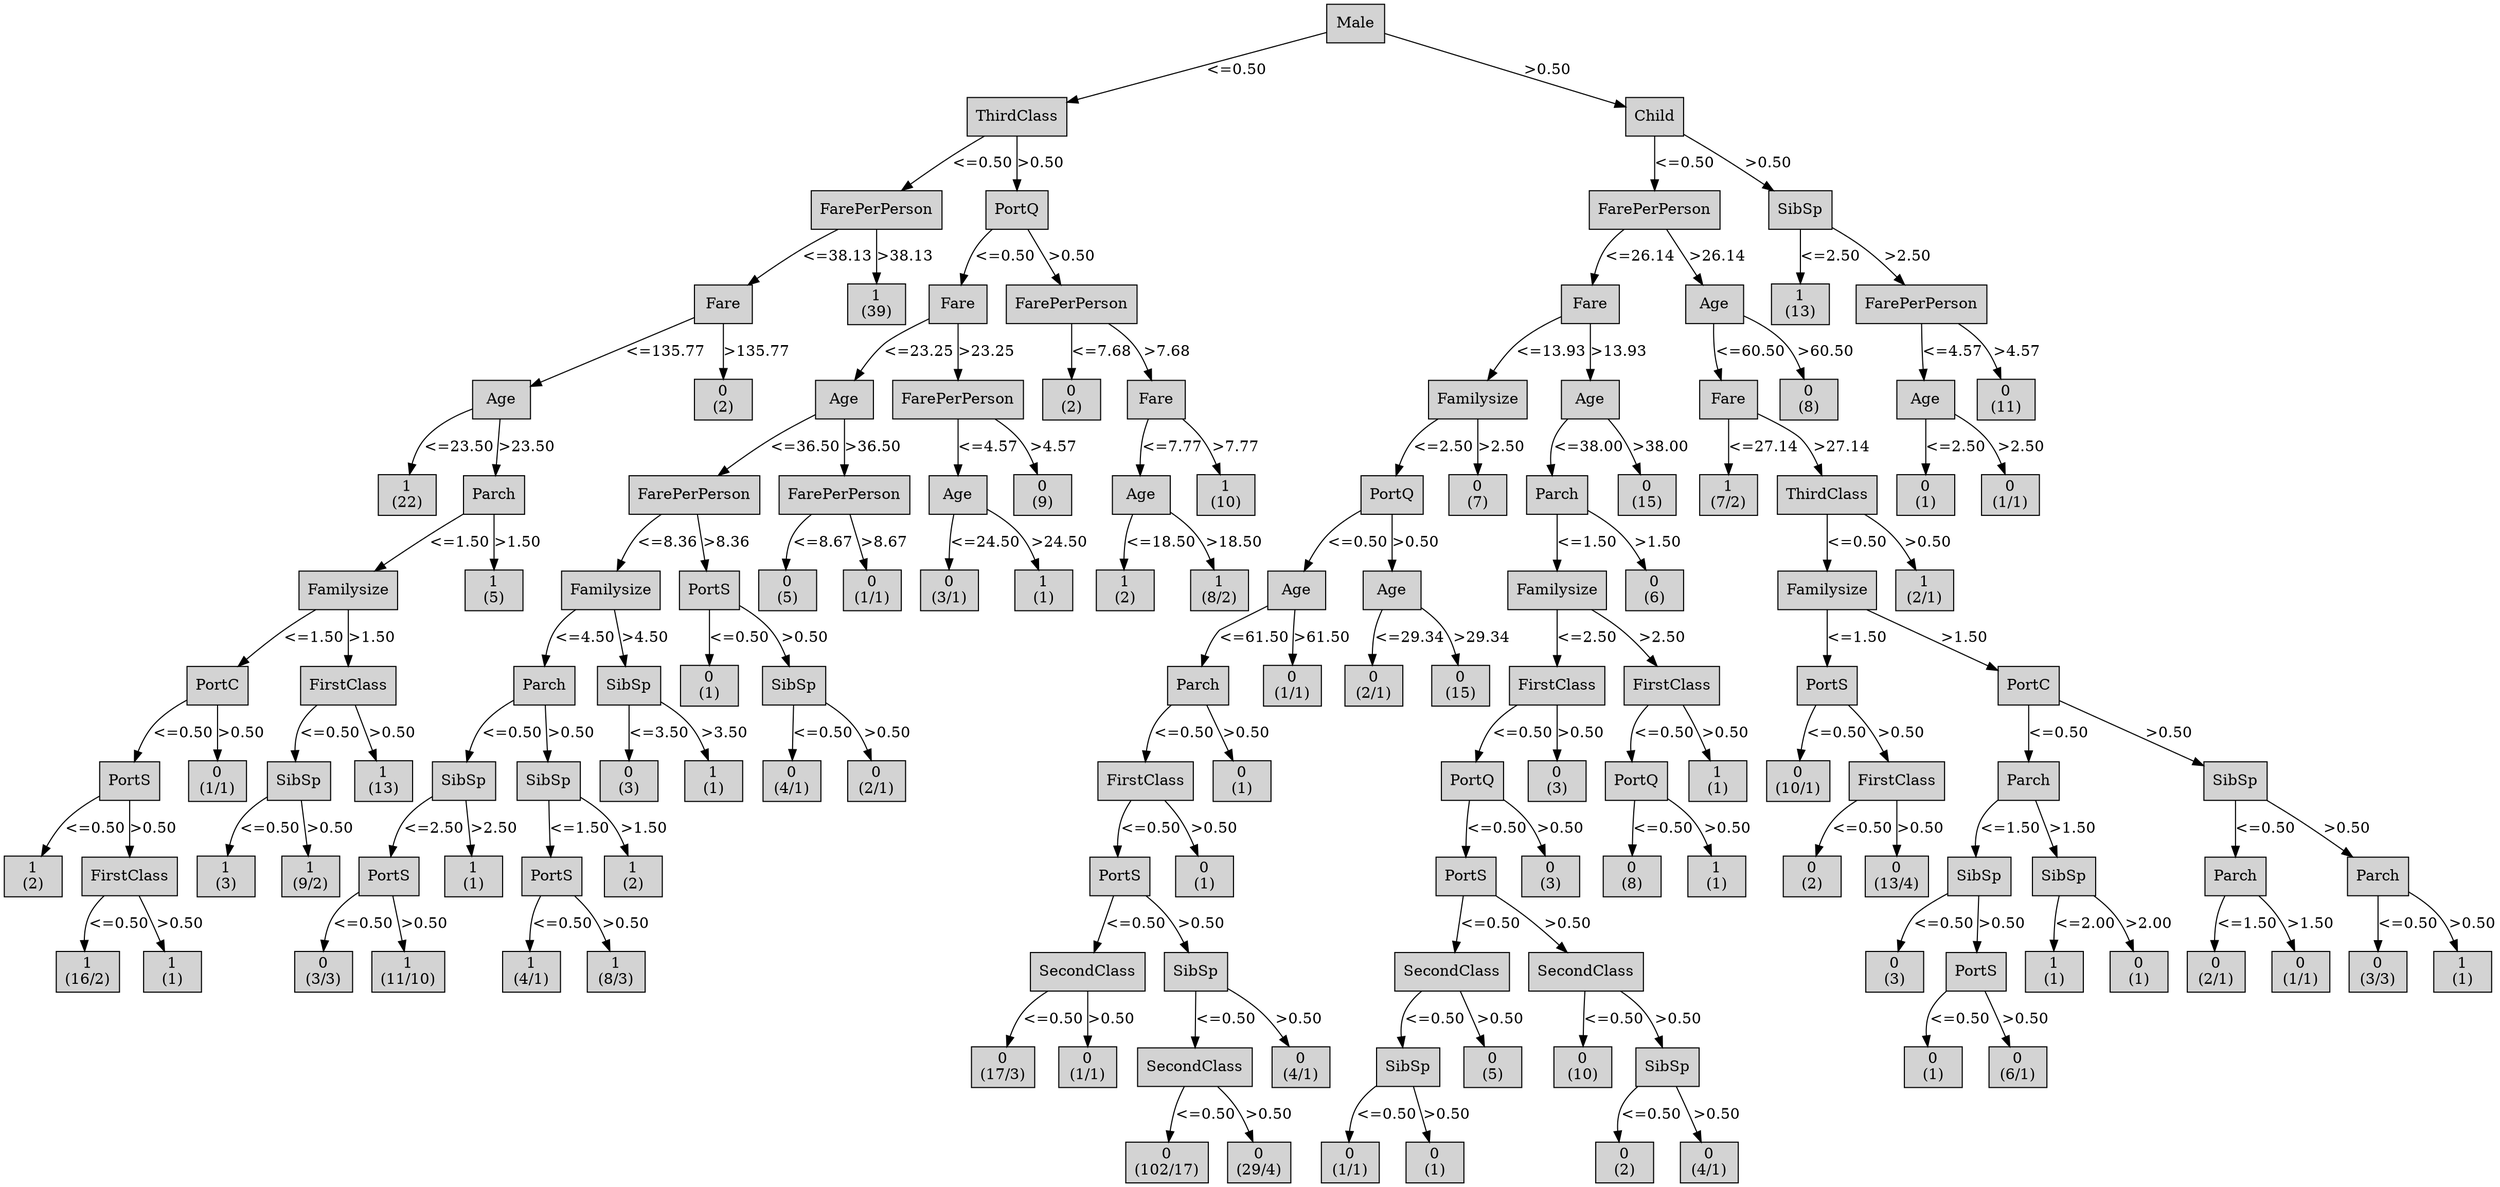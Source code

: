 digraph ID3_Tree {
"0" [shape=box, style=filled, label="Male
", weight=1]
"1" [shape=box, style=filled, label="ThirdClass
", weight=2]
0 -> 1 [ label = "<=0.50"];
"2" [shape=box, style=filled, label="FarePerPerson
", weight=3]
1 -> 2 [ label = "<=0.50"];
"3" [shape=box, style=filled, label="Fare
", weight=4]
2 -> 3 [ label = "<=38.13"];
"4" [shape=box, style=filled, label="Age
", weight=5]
3 -> 4 [ label = "<=135.77"];
"5" [shape=box, style=filled, label="1
(22)
", weight=6]
4 -> 5 [ label = "<=23.50"];
"6" [shape=box, style=filled, label="Parch
", weight=6]
4 -> 6 [ label = ">23.50"];
"7" [shape=box, style=filled, label="Familysize
", weight=7]
6 -> 7 [ label = "<=1.50"];
"8" [shape=box, style=filled, label="PortC
", weight=8]
7 -> 8 [ label = "<=1.50"];
"9" [shape=box, style=filled, label="PortS
", weight=9]
8 -> 9 [ label = "<=0.50"];
"10" [shape=box, style=filled, label="1
(2)
", weight=10]
9 -> 10 [ label = "<=0.50"];
"11" [shape=box, style=filled, label="FirstClass
", weight=10]
9 -> 11 [ label = ">0.50"];
"12" [shape=box, style=filled, label="1
(16/2)
", weight=11]
11 -> 12 [ label = "<=0.50"];
"13" [shape=box, style=filled, label="1
(1)
", weight=11]
11 -> 13 [ label = ">0.50"];
"14" [shape=box, style=filled, label="0
(1/1)
", weight=9]
8 -> 14 [ label = ">0.50"];
"15" [shape=box, style=filled, label="FirstClass
", weight=8]
7 -> 15 [ label = ">1.50"];
"16" [shape=box, style=filled, label="SibSp
", weight=9]
15 -> 16 [ label = "<=0.50"];
"17" [shape=box, style=filled, label="1
(3)
", weight=10]
16 -> 17 [ label = "<=0.50"];
"18" [shape=box, style=filled, label="1
(9/2)
", weight=10]
16 -> 18 [ label = ">0.50"];
"19" [shape=box, style=filled, label="1
(13)
", weight=9]
15 -> 19 [ label = ">0.50"];
"20" [shape=box, style=filled, label="1
(5)
", weight=7]
6 -> 20 [ label = ">1.50"];
"21" [shape=box, style=filled, label="0
(2)
", weight=5]
3 -> 21 [ label = ">135.77"];
"22" [shape=box, style=filled, label="1
(39)
", weight=4]
2 -> 22 [ label = ">38.13"];
"23" [shape=box, style=filled, label="PortQ
", weight=3]
1 -> 23 [ label = ">0.50"];
"24" [shape=box, style=filled, label="Fare
", weight=4]
23 -> 24 [ label = "<=0.50"];
"25" [shape=box, style=filled, label="Age
", weight=5]
24 -> 25 [ label = "<=23.25"];
"26" [shape=box, style=filled, label="FarePerPerson
", weight=6]
25 -> 26 [ label = "<=36.50"];
"27" [shape=box, style=filled, label="Familysize
", weight=7]
26 -> 27 [ label = "<=8.36"];
"28" [shape=box, style=filled, label="Parch
", weight=8]
27 -> 28 [ label = "<=4.50"];
"29" [shape=box, style=filled, label="SibSp
", weight=9]
28 -> 29 [ label = "<=0.50"];
"30" [shape=box, style=filled, label="PortS
", weight=10]
29 -> 30 [ label = "<=2.50"];
"31" [shape=box, style=filled, label="0
(3/3)
", weight=11]
30 -> 31 [ label = "<=0.50"];
"32" [shape=box, style=filled, label="1
(11/10)
", weight=11]
30 -> 32 [ label = ">0.50"];
"33" [shape=box, style=filled, label="1
(1)
", weight=10]
29 -> 33 [ label = ">2.50"];
"34" [shape=box, style=filled, label="SibSp
", weight=9]
28 -> 34 [ label = ">0.50"];
"35" [shape=box, style=filled, label="PortS
", weight=10]
34 -> 35 [ label = "<=1.50"];
"36" [shape=box, style=filled, label="1
(4/1)
", weight=11]
35 -> 36 [ label = "<=0.50"];
"37" [shape=box, style=filled, label="1
(8/3)
", weight=11]
35 -> 37 [ label = ">0.50"];
"38" [shape=box, style=filled, label="1
(2)
", weight=10]
34 -> 38 [ label = ">1.50"];
"39" [shape=box, style=filled, label="SibSp
", weight=8]
27 -> 39 [ label = ">4.50"];
"40" [shape=box, style=filled, label="0
(3)
", weight=9]
39 -> 40 [ label = "<=3.50"];
"41" [shape=box, style=filled, label="1
(1)
", weight=9]
39 -> 41 [ label = ">3.50"];
"42" [shape=box, style=filled, label="PortS
", weight=7]
26 -> 42 [ label = ">8.36"];
"43" [shape=box, style=filled, label="0
(1)
", weight=8]
42 -> 43 [ label = "<=0.50"];
"44" [shape=box, style=filled, label="SibSp
", weight=8]
42 -> 44 [ label = ">0.50"];
"45" [shape=box, style=filled, label="0
(4/1)
", weight=9]
44 -> 45 [ label = "<=0.50"];
"46" [shape=box, style=filled, label="0
(2/1)
", weight=9]
44 -> 46 [ label = ">0.50"];
"47" [shape=box, style=filled, label="FarePerPerson
", weight=6]
25 -> 47 [ label = ">36.50"];
"48" [shape=box, style=filled, label="0
(5)
", weight=7]
47 -> 48 [ label = "<=8.67"];
"49" [shape=box, style=filled, label="0
(1/1)
", weight=7]
47 -> 49 [ label = ">8.67"];
"50" [shape=box, style=filled, label="FarePerPerson
", weight=5]
24 -> 50 [ label = ">23.25"];
"51" [shape=box, style=filled, label="Age
", weight=6]
50 -> 51 [ label = "<=4.57"];
"52" [shape=box, style=filled, label="0
(3/1)
", weight=7]
51 -> 52 [ label = "<=24.50"];
"53" [shape=box, style=filled, label="1
(1)
", weight=7]
51 -> 53 [ label = ">24.50"];
"54" [shape=box, style=filled, label="0
(9)
", weight=6]
50 -> 54 [ label = ">4.57"];
"55" [shape=box, style=filled, label="FarePerPerson
", weight=4]
23 -> 55 [ label = ">0.50"];
"56" [shape=box, style=filled, label="0
(2)
", weight=5]
55 -> 56 [ label = "<=7.68"];
"57" [shape=box, style=filled, label="Fare
", weight=5]
55 -> 57 [ label = ">7.68"];
"58" [shape=box, style=filled, label="Age
", weight=6]
57 -> 58 [ label = "<=7.77"];
"59" [shape=box, style=filled, label="1
(2)
", weight=7]
58 -> 59 [ label = "<=18.50"];
"60" [shape=box, style=filled, label="1
(8/2)
", weight=7]
58 -> 60 [ label = ">18.50"];
"61" [shape=box, style=filled, label="1
(10)
", weight=6]
57 -> 61 [ label = ">7.77"];
"62" [shape=box, style=filled, label="Child
", weight=2]
0 -> 62 [ label = ">0.50"];
"63" [shape=box, style=filled, label="FarePerPerson
", weight=3]
62 -> 63 [ label = "<=0.50"];
"64" [shape=box, style=filled, label="Fare
", weight=4]
63 -> 64 [ label = "<=26.14"];
"65" [shape=box, style=filled, label="Familysize
", weight=5]
64 -> 65 [ label = "<=13.93"];
"66" [shape=box, style=filled, label="PortQ
", weight=6]
65 -> 66 [ label = "<=2.50"];
"67" [shape=box, style=filled, label="Age
", weight=7]
66 -> 67 [ label = "<=0.50"];
"68" [shape=box, style=filled, label="Parch
", weight=8]
67 -> 68 [ label = "<=61.50"];
"69" [shape=box, style=filled, label="FirstClass
", weight=9]
68 -> 69 [ label = "<=0.50"];
"70" [shape=box, style=filled, label="PortS
", weight=10]
69 -> 70 [ label = "<=0.50"];
"71" [shape=box, style=filled, label="SecondClass
", weight=11]
70 -> 71 [ label = "<=0.50"];
"72" [shape=box, style=filled, label="0
(17/3)
", weight=12]
71 -> 72 [ label = "<=0.50"];
"73" [shape=box, style=filled, label="0
(1/1)
", weight=12]
71 -> 73 [ label = ">0.50"];
"74" [shape=box, style=filled, label="SibSp
", weight=11]
70 -> 74 [ label = ">0.50"];
"75" [shape=box, style=filled, label="SecondClass
", weight=12]
74 -> 75 [ label = "<=0.50"];
"76" [shape=box, style=filled, label="0
(102/17)
", weight=13]
75 -> 76 [ label = "<=0.50"];
"77" [shape=box, style=filled, label="0
(29/4)
", weight=13]
75 -> 77 [ label = ">0.50"];
"78" [shape=box, style=filled, label="0
(4/1)
", weight=12]
74 -> 78 [ label = ">0.50"];
"79" [shape=box, style=filled, label="0
(1)
", weight=10]
69 -> 79 [ label = ">0.50"];
"80" [shape=box, style=filled, label="0
(1)
", weight=9]
68 -> 80 [ label = ">0.50"];
"81" [shape=box, style=filled, label="0
(1/1)
", weight=8]
67 -> 81 [ label = ">61.50"];
"82" [shape=box, style=filled, label="Age
", weight=7]
66 -> 82 [ label = ">0.50"];
"83" [shape=box, style=filled, label="0
(2/1)
", weight=8]
82 -> 83 [ label = "<=29.34"];
"84" [shape=box, style=filled, label="0
(15)
", weight=8]
82 -> 84 [ label = ">29.34"];
"85" [shape=box, style=filled, label="0
(7)
", weight=6]
65 -> 85 [ label = ">2.50"];
"86" [shape=box, style=filled, label="Age
", weight=5]
64 -> 86 [ label = ">13.93"];
"87" [shape=box, style=filled, label="Parch
", weight=6]
86 -> 87 [ label = "<=38.00"];
"88" [shape=box, style=filled, label="Familysize
", weight=7]
87 -> 88 [ label = "<=1.50"];
"89" [shape=box, style=filled, label="FirstClass
", weight=8]
88 -> 89 [ label = "<=2.50"];
"90" [shape=box, style=filled, label="PortQ
", weight=9]
89 -> 90 [ label = "<=0.50"];
"91" [shape=box, style=filled, label="PortS
", weight=10]
90 -> 91 [ label = "<=0.50"];
"92" [shape=box, style=filled, label="SecondClass
", weight=11]
91 -> 92 [ label = "<=0.50"];
"93" [shape=box, style=filled, label="SibSp
", weight=12]
92 -> 93 [ label = "<=0.50"];
"94" [shape=box, style=filled, label="0
(1/1)
", weight=13]
93 -> 94 [ label = "<=0.50"];
"95" [shape=box, style=filled, label="0
(1)
", weight=13]
93 -> 95 [ label = ">0.50"];
"96" [shape=box, style=filled, label="0
(5)
", weight=12]
92 -> 96 [ label = ">0.50"];
"97" [shape=box, style=filled, label="SecondClass
", weight=11]
91 -> 97 [ label = ">0.50"];
"98" [shape=box, style=filled, label="0
(10)
", weight=12]
97 -> 98 [ label = "<=0.50"];
"99" [shape=box, style=filled, label="SibSp
", weight=12]
97 -> 99 [ label = ">0.50"];
"100" [shape=box, style=filled, label="0
(2)
", weight=13]
99 -> 100 [ label = "<=0.50"];
"101" [shape=box, style=filled, label="0
(4/1)
", weight=13]
99 -> 101 [ label = ">0.50"];
"102" [shape=box, style=filled, label="0
(3)
", weight=10]
90 -> 102 [ label = ">0.50"];
"103" [shape=box, style=filled, label="0
(3)
", weight=9]
89 -> 103 [ label = ">0.50"];
"104" [shape=box, style=filled, label="FirstClass
", weight=8]
88 -> 104 [ label = ">2.50"];
"105" [shape=box, style=filled, label="PortQ
", weight=9]
104 -> 105 [ label = "<=0.50"];
"106" [shape=box, style=filled, label="0
(8)
", weight=10]
105 -> 106 [ label = "<=0.50"];
"107" [shape=box, style=filled, label="1
(1)
", weight=10]
105 -> 107 [ label = ">0.50"];
"108" [shape=box, style=filled, label="1
(1)
", weight=9]
104 -> 108 [ label = ">0.50"];
"109" [shape=box, style=filled, label="0
(6)
", weight=7]
87 -> 109 [ label = ">1.50"];
"110" [shape=box, style=filled, label="0
(15)
", weight=6]
86 -> 110 [ label = ">38.00"];
"111" [shape=box, style=filled, label="Age
", weight=4]
63 -> 111 [ label = ">26.14"];
"112" [shape=box, style=filled, label="Fare
", weight=5]
111 -> 112 [ label = "<=60.50"];
"113" [shape=box, style=filled, label="1
(7/2)
", weight=6]
112 -> 113 [ label = "<=27.14"];
"114" [shape=box, style=filled, label="ThirdClass
", weight=6]
112 -> 114 [ label = ">27.14"];
"115" [shape=box, style=filled, label="Familysize
", weight=7]
114 -> 115 [ label = "<=0.50"];
"116" [shape=box, style=filled, label="PortS
", weight=8]
115 -> 116 [ label = "<=1.50"];
"117" [shape=box, style=filled, label="0
(10/1)
", weight=9]
116 -> 117 [ label = "<=0.50"];
"118" [shape=box, style=filled, label="FirstClass
", weight=9]
116 -> 118 [ label = ">0.50"];
"119" [shape=box, style=filled, label="0
(2)
", weight=10]
118 -> 119 [ label = "<=0.50"];
"120" [shape=box, style=filled, label="0
(13/4)
", weight=10]
118 -> 120 [ label = ">0.50"];
"121" [shape=box, style=filled, label="PortC
", weight=8]
115 -> 121 [ label = ">1.50"];
"122" [shape=box, style=filled, label="Parch
", weight=9]
121 -> 122 [ label = "<=0.50"];
"123" [shape=box, style=filled, label="SibSp
", weight=10]
122 -> 123 [ label = "<=1.50"];
"124" [shape=box, style=filled, label="0
(3)
", weight=11]
123 -> 124 [ label = "<=0.50"];
"125" [shape=box, style=filled, label="PortS
", weight=11]
123 -> 125 [ label = ">0.50"];
"126" [shape=box, style=filled, label="0
(1)
", weight=12]
125 -> 126 [ label = "<=0.50"];
"127" [shape=box, style=filled, label="0
(6/1)
", weight=12]
125 -> 127 [ label = ">0.50"];
"128" [shape=box, style=filled, label="SibSp
", weight=10]
122 -> 128 [ label = ">1.50"];
"129" [shape=box, style=filled, label="1
(1)
", weight=11]
128 -> 129 [ label = "<=2.00"];
"130" [shape=box, style=filled, label="0
(1)
", weight=11]
128 -> 130 [ label = ">2.00"];
"131" [shape=box, style=filled, label="SibSp
", weight=9]
121 -> 131 [ label = ">0.50"];
"132" [shape=box, style=filled, label="Parch
", weight=10]
131 -> 132 [ label = "<=0.50"];
"133" [shape=box, style=filled, label="0
(2/1)
", weight=11]
132 -> 133 [ label = "<=1.50"];
"134" [shape=box, style=filled, label="0
(1/1)
", weight=11]
132 -> 134 [ label = ">1.50"];
"135" [shape=box, style=filled, label="Parch
", weight=10]
131 -> 135 [ label = ">0.50"];
"136" [shape=box, style=filled, label="0
(3/3)
", weight=11]
135 -> 136 [ label = "<=0.50"];
"137" [shape=box, style=filled, label="1
(1)
", weight=11]
135 -> 137 [ label = ">0.50"];
"138" [shape=box, style=filled, label="1
(2/1)
", weight=7]
114 -> 138 [ label = ">0.50"];
"139" [shape=box, style=filled, label="0
(8)
", weight=5]
111 -> 139 [ label = ">60.50"];
"140" [shape=box, style=filled, label="SibSp
", weight=3]
62 -> 140 [ label = ">0.50"];
"141" [shape=box, style=filled, label="1
(13)
", weight=4]
140 -> 141 [ label = "<=2.50"];
"142" [shape=box, style=filled, label="FarePerPerson
", weight=4]
140 -> 142 [ label = ">2.50"];
"143" [shape=box, style=filled, label="Age
", weight=5]
142 -> 143 [ label = "<=4.57"];
"144" [shape=box, style=filled, label="0
(1)
", weight=6]
143 -> 144 [ label = "<=2.50"];
"145" [shape=box, style=filled, label="0
(1/1)
", weight=6]
143 -> 145 [ label = ">2.50"];
"146" [shape=box, style=filled, label="0
(11)
", weight=5]
142 -> 146 [ label = ">4.57"];
{rank=same; 0;};
{rank=same; 10;11;17;18;30;33;35;38;70;79;91;102;106;107;119;120;123;128;132;135;};
{rank=same; 12;13;31;32;36;37;71;74;92;97;124;125;129;130;133;134;136;137;};
{rank=same; 72;73;75;78;93;96;98;99;126;127;};
{rank=same; 76;77;94;95;100;101;};
{rank=same; 1;62;};
{rank=same; 2;23;63;140;};
{rank=same; 3;22;24;55;64;111;141;142;};
{rank=same; 4;21;25;50;56;57;65;86;112;139;143;146;};
{rank=same; 5;6;26;47;51;54;58;61;66;85;87;110;113;114;144;145;};
{rank=same; 7;20;27;42;48;49;52;53;59;60;67;82;88;109;115;138;};
{rank=same; 8;15;28;39;43;44;68;81;83;84;89;104;116;121;};
{rank=same; 9;14;16;19;29;34;40;41;45;46;69;80;90;103;105;108;117;118;122;131;};
}